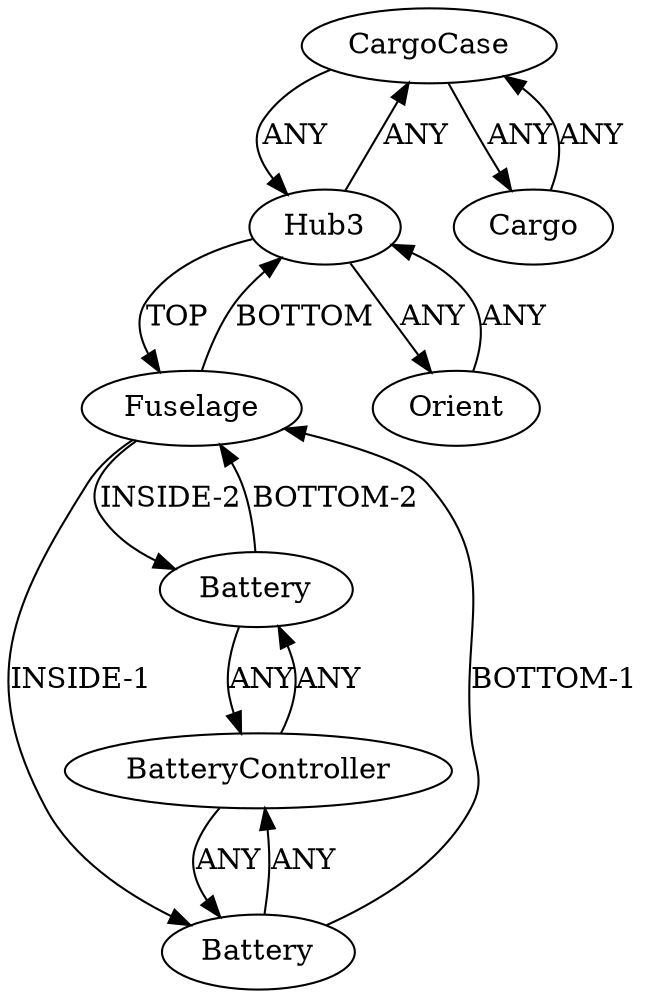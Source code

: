 /* Created by igraph 0.10.2 */
digraph {
  0 [
    instance=CargoCase_instance_1
    label=CargoCase
  ];
  1 [
    instance=Fuselage_instance_1
    label=Fuselage
  ];
  2 [
    instance=Hub3_instance_4
    label=Hub3
  ];
  3 [
    instance=Cargo_instance_1
    label=Cargo
  ];
  4 [
    instance=Battery_instance_1
    label=Battery
  ];
  5 [
    instance=Battery_instance_2
    label=Battery
  ];
  6 [
    instance=Orient
    label=Orient
  ];
  7 [
    instance=BatteryController_instance_1
    label=BatteryController
  ];

  0 -> 2 [
    label=ANY
  ];
  0 -> 3 [
    label=ANY
  ];
  1 -> 2 [
    label=BOTTOM
  ];
  1 -> 4 [
    label="INSIDE-1"
  ];
  1 -> 5 [
    label="INSIDE-2"
  ];
  2 -> 0 [
    label=ANY
  ];
  2 -> 1 [
    label=TOP
  ];
  2 -> 6 [
    label=ANY
  ];
  3 -> 0 [
    label=ANY
  ];
  4 -> 1 [
    label="BOTTOM-1"
  ];
  4 -> 7 [
    label=ANY
  ];
  5 -> 1 [
    label="BOTTOM-2"
  ];
  5 -> 7 [
    label=ANY
  ];
  6 -> 2 [
    label=ANY
  ];
  7 -> 4 [
    label=ANY
  ];
  7 -> 5 [
    label=ANY
  ];
}
